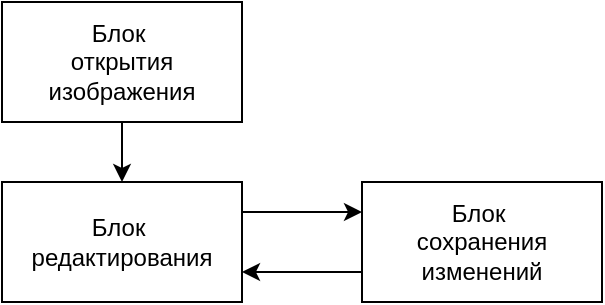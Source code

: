 <mxfile version="17.2.1" type="device" pages="4"><diagram id="qH0pUVN_1m3aq_EHxYd8" name="Page-1"><mxGraphModel dx="766" dy="492" grid="1" gridSize="10" guides="1" tooltips="1" connect="1" arrows="1" fold="1" page="1" pageScale="1" pageWidth="827" pageHeight="1169" math="0" shadow="0"><root><mxCell id="0"/><mxCell id="1" parent="0"/><mxCell id="HdaNx5SQKf_VnmQt4ZHb-2" style="edgeStyle=orthogonalEdgeStyle;rounded=0;orthogonalLoop=1;jettySize=auto;html=1;exitX=0.5;exitY=1;exitDx=0;exitDy=0;" edge="1" parent="1" source="HdaNx5SQKf_VnmQt4ZHb-1"><mxGeometry relative="1" as="geometry"><mxPoint x="100" y="130" as="targetPoint"/></mxGeometry></mxCell><mxCell id="HdaNx5SQKf_VnmQt4ZHb-1" value="Блок&amp;nbsp;&lt;br&gt;открытия изображения" style="rounded=0;whiteSpace=wrap;html=1;" vertex="1" parent="1"><mxGeometry x="40" y="40" width="120" height="60" as="geometry"/></mxCell><mxCell id="HdaNx5SQKf_VnmQt4ZHb-4" style="edgeStyle=orthogonalEdgeStyle;rounded=0;orthogonalLoop=1;jettySize=auto;html=1;exitX=1;exitY=0.25;exitDx=0;exitDy=0;" edge="1" parent="1" source="HdaNx5SQKf_VnmQt4ZHb-3"><mxGeometry relative="1" as="geometry"><mxPoint x="220" y="145" as="targetPoint"/></mxGeometry></mxCell><mxCell id="HdaNx5SQKf_VnmQt4ZHb-3" value="Блок&amp;nbsp;&lt;br&gt;редактирования" style="rounded=0;whiteSpace=wrap;html=1;" vertex="1" parent="1"><mxGeometry x="40" y="130" width="120" height="60" as="geometry"/></mxCell><mxCell id="HdaNx5SQKf_VnmQt4ZHb-6" style="edgeStyle=orthogonalEdgeStyle;rounded=0;orthogonalLoop=1;jettySize=auto;html=1;exitX=0;exitY=0.75;exitDx=0;exitDy=0;entryX=1;entryY=0.75;entryDx=0;entryDy=0;" edge="1" parent="1" source="HdaNx5SQKf_VnmQt4ZHb-5" target="HdaNx5SQKf_VnmQt4ZHb-3"><mxGeometry relative="1" as="geometry"/></mxCell><mxCell id="HdaNx5SQKf_VnmQt4ZHb-5" value="Блок&amp;nbsp;&lt;br&gt;сохранения изменений" style="rounded=0;whiteSpace=wrap;html=1;" vertex="1" parent="1"><mxGeometry x="220" y="130" width="120" height="60" as="geometry"/></mxCell></root></mxGraphModel></diagram><diagram id="Wj5943b3gLg1POHgC5Vb" name="Page-2"><mxGraphModel dx="766" dy="492" grid="1" gridSize="10" guides="1" tooltips="1" connect="1" arrows="1" fold="1" page="1" pageScale="1" pageWidth="827" pageHeight="1169" math="0" shadow="0"><root><mxCell id="0"/><mxCell id="1" parent="0"/><mxCell id="iKLdCug8sCzmd-_m0L4B-2" style="edgeStyle=orthogonalEdgeStyle;rounded=0;orthogonalLoop=1;jettySize=auto;html=1;exitX=0.5;exitY=1;exitDx=0;exitDy=0;" edge="1" parent="1" source="iKLdCug8sCzmd-_m0L4B-1"><mxGeometry relative="1" as="geometry"><mxPoint x="100" y="120" as="targetPoint"/></mxGeometry></mxCell><mxCell id="iKLdCug8sCzmd-_m0L4B-1" value="Начало" style="ellipse;whiteSpace=wrap;html=1;" vertex="1" parent="1"><mxGeometry x="40" y="40" width="120" height="60" as="geometry"/></mxCell><mxCell id="iKLdCug8sCzmd-_m0L4B-4" style="edgeStyle=orthogonalEdgeStyle;rounded=0;orthogonalLoop=1;jettySize=auto;html=1;exitX=0.5;exitY=1;exitDx=0;exitDy=0;" edge="1" parent="1" source="iKLdCug8sCzmd-_m0L4B-3"><mxGeometry relative="1" as="geometry"><mxPoint x="100" y="240" as="targetPoint"/></mxGeometry></mxCell><mxCell id="iKLdCug8sCzmd-_m0L4B-27" style="edgeStyle=orthogonalEdgeStyle;rounded=0;orthogonalLoop=1;jettySize=auto;html=1;exitX=1;exitY=0.5;exitDx=0;exitDy=0;" edge="1" parent="1" source="iKLdCug8sCzmd-_m0L4B-3"><mxGeometry relative="1" as="geometry"><mxPoint x="400" y="340" as="targetPoint"/></mxGeometry></mxCell><mxCell id="iKLdCug8sCzmd-_m0L4B-3" value="Запрос = &quot;POST&quot;?" style="rhombus;whiteSpace=wrap;html=1;" vertex="1" parent="1"><mxGeometry x="40" y="120" width="120" height="80" as="geometry"/></mxCell><mxCell id="iKLdCug8sCzmd-_m0L4B-5" value="да" style="text;html=1;strokeColor=none;fillColor=none;align=center;verticalAlign=middle;whiteSpace=wrap;rounded=0;" vertex="1" parent="1"><mxGeometry x="90" y="200" width="60" height="30" as="geometry"/></mxCell><mxCell id="iKLdCug8sCzmd-_m0L4B-7" style="edgeStyle=orthogonalEdgeStyle;rounded=0;orthogonalLoop=1;jettySize=auto;html=1;exitX=0.5;exitY=1;exitDx=0;exitDy=0;" edge="1" parent="1" source="iKLdCug8sCzmd-_m0L4B-6"><mxGeometry relative="1" as="geometry"><mxPoint x="100" y="320" as="targetPoint"/></mxGeometry></mxCell><mxCell id="iKLdCug8sCzmd-_m0L4B-6" value="Создать экземпляр модели" style="rounded=0;whiteSpace=wrap;html=1;" vertex="1" parent="1"><mxGeometry x="40" y="240" width="120" height="60" as="geometry"/></mxCell><mxCell id="iKLdCug8sCzmd-_m0L4B-10" style="edgeStyle=orthogonalEdgeStyle;rounded=0;orthogonalLoop=1;jettySize=auto;html=1;exitX=0.5;exitY=1;exitDx=0;exitDy=0;entryX=0.5;entryY=0;entryDx=0;entryDy=0;" edge="1" parent="1" source="iKLdCug8sCzmd-_m0L4B-8" target="iKLdCug8sCzmd-_m0L4B-9"><mxGeometry relative="1" as="geometry"/></mxCell><mxCell id="iKLdCug8sCzmd-_m0L4B-21" style="edgeStyle=orthogonalEdgeStyle;rounded=0;orthogonalLoop=1;jettySize=auto;html=1;exitX=1;exitY=0.5;exitDx=0;exitDy=0;" edge="1" parent="1" source="iKLdCug8sCzmd-_m0L4B-8"><mxGeometry relative="1" as="geometry"><mxPoint x="100" y="770" as="targetPoint"/><Array as="points"><mxPoint x="260" y="360"/><mxPoint x="260" y="770"/></Array></mxGeometry></mxCell><mxCell id="iKLdCug8sCzmd-_m0L4B-8" value="Экземпляр&lt;br&gt;&amp;nbsp;действителен?" style="rhombus;whiteSpace=wrap;html=1;" vertex="1" parent="1"><mxGeometry x="40" y="320" width="120" height="80" as="geometry"/></mxCell><mxCell id="iKLdCug8sCzmd-_m0L4B-13" style="edgeStyle=orthogonalEdgeStyle;rounded=0;orthogonalLoop=1;jettySize=auto;html=1;exitX=0.5;exitY=1;exitDx=0;exitDy=0;entryX=0.5;entryY=0;entryDx=0;entryDy=0;" edge="1" parent="1" source="iKLdCug8sCzmd-_m0L4B-9" target="iKLdCug8sCzmd-_m0L4B-12"><mxGeometry relative="1" as="geometry"/></mxCell><mxCell id="iKLdCug8sCzmd-_m0L4B-9" value="Сохранить сессионный ключ" style="rounded=0;whiteSpace=wrap;html=1;" vertex="1" parent="1"><mxGeometry x="40" y="430" width="120" height="60" as="geometry"/></mxCell><mxCell id="iKLdCug8sCzmd-_m0L4B-11" value="да" style="text;html=1;strokeColor=none;fillColor=none;align=center;verticalAlign=middle;whiteSpace=wrap;rounded=0;" vertex="1" parent="1"><mxGeometry x="90" y="390" width="60" height="30" as="geometry"/></mxCell><mxCell id="iKLdCug8sCzmd-_m0L4B-14" style="edgeStyle=orthogonalEdgeStyle;rounded=0;orthogonalLoop=1;jettySize=auto;html=1;exitX=0.5;exitY=1;exitDx=0;exitDy=0;" edge="1" parent="1" source="iKLdCug8sCzmd-_m0L4B-12"><mxGeometry relative="1" as="geometry"><mxPoint x="100" y="600" as="targetPoint"/></mxGeometry></mxCell><mxCell id="iKLdCug8sCzmd-_m0L4B-12" value="Сохранить в базе данных" style="rounded=0;whiteSpace=wrap;html=1;" vertex="1" parent="1"><mxGeometry x="40" y="520" width="120" height="60" as="geometry"/></mxCell><mxCell id="iKLdCug8sCzmd-_m0L4B-16" style="edgeStyle=orthogonalEdgeStyle;rounded=0;orthogonalLoop=1;jettySize=auto;html=1;exitX=0.5;exitY=1;exitDx=0;exitDy=0;" edge="1" parent="1" source="iKLdCug8sCzmd-_m0L4B-15"><mxGeometry relative="1" as="geometry"><mxPoint x="100" y="690" as="targetPoint"/></mxGeometry></mxCell><mxCell id="iKLdCug8sCzmd-_m0L4B-15" value="img_obj&amp;nbsp; присвоить значение текущей формы" style="rounded=0;whiteSpace=wrap;html=1;" vertex="1" parent="1"><mxGeometry x="40" y="600" width="120" height="60" as="geometry"/></mxCell><mxCell id="iKLdCug8sCzmd-_m0L4B-18" style="edgeStyle=orthogonalEdgeStyle;rounded=0;orthogonalLoop=1;jettySize=auto;html=1;exitX=0.5;exitY=1;exitDx=0;exitDy=0;entryX=0.5;entryY=0;entryDx=0;entryDy=0;" edge="1" parent="1" source="iKLdCug8sCzmd-_m0L4B-17" target="iKLdCug8sCzmd-_m0L4B-20"><mxGeometry relative="1" as="geometry"><mxPoint x="100" y="770" as="targetPoint"/></mxGeometry></mxCell><mxCell id="iKLdCug8sCzmd-_m0L4B-17" value="Получить URL изображения" style="rounded=0;whiteSpace=wrap;html=1;" vertex="1" parent="1"><mxGeometry x="40" y="690" width="120" height="60" as="geometry"/></mxCell><mxCell id="iKLdCug8sCzmd-_m0L4B-25" style="edgeStyle=orthogonalEdgeStyle;rounded=0;orthogonalLoop=1;jettySize=auto;html=1;exitX=0.5;exitY=1;exitDx=0;exitDy=0;" edge="1" parent="1" source="iKLdCug8sCzmd-_m0L4B-20"><mxGeometry relative="1" as="geometry"><mxPoint x="100" y="880" as="targetPoint"/></mxGeometry></mxCell><mxCell id="iKLdCug8sCzmd-_m0L4B-20" value="вернуть URL&amp;nbsp;" style="rounded=0;whiteSpace=wrap;html=1;" vertex="1" parent="1"><mxGeometry x="40" y="790" width="120" height="60" as="geometry"/></mxCell><mxCell id="iKLdCug8sCzmd-_m0L4B-22" value="нет" style="text;html=1;strokeColor=none;fillColor=none;align=center;verticalAlign=middle;whiteSpace=wrap;rounded=0;" vertex="1" parent="1"><mxGeometry x="160" y="330" width="60" height="30" as="geometry"/></mxCell><mxCell id="iKLdCug8sCzmd-_m0L4B-26" value="Конец" style="ellipse;whiteSpace=wrap;html=1;" vertex="1" parent="1"><mxGeometry x="40" y="880" width="120" height="60" as="geometry"/></mxCell><mxCell id="iKLdCug8sCzmd-_m0L4B-28" value="нет" style="text;html=1;strokeColor=none;fillColor=none;align=center;verticalAlign=middle;whiteSpace=wrap;rounded=0;" vertex="1" parent="1"><mxGeometry x="180" y="130" width="60" height="30" as="geometry"/></mxCell><mxCell id="iKLdCug8sCzmd-_m0L4B-30" style="edgeStyle=orthogonalEdgeStyle;rounded=0;orthogonalLoop=1;jettySize=auto;html=1;exitX=0.5;exitY=1;exitDx=0;exitDy=0;" edge="1" parent="1" source="iKLdCug8sCzmd-_m0L4B-29"><mxGeometry relative="1" as="geometry"><mxPoint x="100" y="860" as="targetPoint"/><Array as="points"><mxPoint x="400" y="860"/><mxPoint x="200" y="860"/></Array></mxGeometry></mxCell><mxCell id="iKLdCug8sCzmd-_m0L4B-29" value="вернуть пустой символ&amp;nbsp;" style="rounded=0;whiteSpace=wrap;html=1;" vertex="1" parent="1"><mxGeometry x="340" y="340" width="120" height="60" as="geometry"/></mxCell></root></mxGraphModel></diagram><diagram id="LrdW2fuR_dXH_iS_Kt-4" name="Page-3"><mxGraphModel dx="766" dy="492" grid="1" gridSize="10" guides="1" tooltips="1" connect="1" arrows="1" fold="1" page="1" pageScale="1" pageWidth="827" pageHeight="1169" math="0" shadow="0"><root><mxCell id="0"/><mxCell id="1" parent="0"/><mxCell id="SUDOEzXIcf7YX9BClBFu-2" style="edgeStyle=orthogonalEdgeStyle;rounded=0;orthogonalLoop=1;jettySize=auto;html=1;exitX=0.5;exitY=1;exitDx=0;exitDy=0;" edge="1" parent="1" source="SUDOEzXIcf7YX9BClBFu-1"><mxGeometry relative="1" as="geometry"><mxPoint x="100" y="120" as="targetPoint"/></mxGeometry></mxCell><mxCell id="SUDOEzXIcf7YX9BClBFu-1" value="Начало" style="ellipse;whiteSpace=wrap;html=1;" vertex="1" parent="1"><mxGeometry x="40" y="40" width="120" height="60" as="geometry"/></mxCell><mxCell id="SUDOEzXIcf7YX9BClBFu-4" style="edgeStyle=orthogonalEdgeStyle;rounded=0;orthogonalLoop=1;jettySize=auto;html=1;exitX=0.5;exitY=1;exitDx=0;exitDy=0;" edge="1" parent="1" source="SUDOEzXIcf7YX9BClBFu-3"><mxGeometry relative="1" as="geometry"><mxPoint x="100" y="200" as="targetPoint"/></mxGeometry></mxCell><mxCell id="SUDOEzXIcf7YX9BClBFu-3" value="Получить URL изображения" style="rounded=0;whiteSpace=wrap;html=1;" vertex="1" parent="1"><mxGeometry x="40" y="120" width="120" height="60" as="geometry"/></mxCell><mxCell id="SUDOEzXIcf7YX9BClBFu-6" style="edgeStyle=orthogonalEdgeStyle;rounded=0;orthogonalLoop=1;jettySize=auto;html=1;exitX=0.5;exitY=1;exitDx=0;exitDy=0;" edge="1" parent="1" source="SUDOEzXIcf7YX9BClBFu-5"><mxGeometry relative="1" as="geometry"><mxPoint x="100" y="280" as="targetPoint"/></mxGeometry></mxCell><mxCell id="SUDOEzXIcf7YX9BClBFu-5" value="Получить имя файла и его формат&amp;nbsp;" style="rounded=0;whiteSpace=wrap;html=1;" vertex="1" parent="1"><mxGeometry x="40" y="200" width="120" height="60" as="geometry"/></mxCell><mxCell id="SUDOEzXIcf7YX9BClBFu-8" style="edgeStyle=orthogonalEdgeStyle;rounded=0;orthogonalLoop=1;jettySize=auto;html=1;exitX=1;exitY=0.5;exitDx=0;exitDy=0;" edge="1" parent="1" source="SUDOEzXIcf7YX9BClBFu-7"><mxGeometry relative="1" as="geometry"><mxPoint x="240" y="350" as="targetPoint"/><Array as="points"><mxPoint x="240" y="320"/><mxPoint x="240" y="350"/></Array></mxGeometry></mxCell><mxCell id="SUDOEzXIcf7YX9BClBFu-10" style="edgeStyle=orthogonalEdgeStyle;rounded=0;orthogonalLoop=1;jettySize=auto;html=1;exitX=0.5;exitY=1;exitDx=0;exitDy=0;" edge="1" parent="1" source="SUDOEzXIcf7YX9BClBFu-7"><mxGeometry relative="1" as="geometry"><mxPoint x="100" y="460" as="targetPoint"/></mxGeometry></mxCell><mxCell id="SUDOEzXIcf7YX9BClBFu-7" value="формат = jpg" style="rhombus;whiteSpace=wrap;html=1;" vertex="1" parent="1"><mxGeometry x="40" y="280" width="120" height="80" as="geometry"/></mxCell><mxCell id="SUDOEzXIcf7YX9BClBFu-11" style="edgeStyle=orthogonalEdgeStyle;rounded=0;orthogonalLoop=1;jettySize=auto;html=1;exitX=0.5;exitY=1;exitDx=0;exitDy=0;" edge="1" parent="1" source="SUDOEzXIcf7YX9BClBFu-9"><mxGeometry relative="1" as="geometry"><mxPoint x="100" y="430" as="targetPoint"/><Array as="points"><mxPoint x="240" y="430"/></Array></mxGeometry></mxCell><mxCell id="SUDOEzXIcf7YX9BClBFu-9" value="Сделать формат &quot;JPEG&quot;" style="rounded=0;whiteSpace=wrap;html=1;" vertex="1" parent="1"><mxGeometry x="180" y="350" width="120" height="60" as="geometry"/></mxCell><mxCell id="SUDOEzXIcf7YX9BClBFu-13" style="edgeStyle=orthogonalEdgeStyle;rounded=0;orthogonalLoop=1;jettySize=auto;html=1;exitX=0.5;exitY=1;exitDx=0;exitDy=0;" edge="1" parent="1" source="SUDOEzXIcf7YX9BClBFu-12"><mxGeometry relative="1" as="geometry"><mxPoint x="100" y="540" as="targetPoint"/></mxGeometry></mxCell><mxCell id="SUDOEzXIcf7YX9BClBFu-12" value="Открыть изображение" style="rounded=0;whiteSpace=wrap;html=1;" vertex="1" parent="1"><mxGeometry x="40" y="460" width="120" height="60" as="geometry"/></mxCell><mxCell id="SUDOEzXIcf7YX9BClBFu-15" style="edgeStyle=orthogonalEdgeStyle;rounded=0;orthogonalLoop=1;jettySize=auto;html=1;exitX=0.5;exitY=1;exitDx=0;exitDy=0;" edge="1" parent="1" source="SUDOEzXIcf7YX9BClBFu-14"><mxGeometry relative="1" as="geometry"><mxPoint x="510" y="120" as="targetPoint"/><Array as="points"><mxPoint x="100" y="620"/><mxPoint x="320" y="620"/><mxPoint x="320" y="90"/><mxPoint x="510" y="90"/></Array></mxGeometry></mxCell><mxCell id="SUDOEzXIcf7YX9BClBFu-14" value="Применить редактирование" style="rounded=0;whiteSpace=wrap;html=1;" vertex="1" parent="1"><mxGeometry x="40" y="540" width="120" height="60" as="geometry"/></mxCell><mxCell id="SUDOEzXIcf7YX9BClBFu-17" style="edgeStyle=orthogonalEdgeStyle;rounded=0;orthogonalLoop=1;jettySize=auto;html=1;exitX=0.5;exitY=1;exitDx=0;exitDy=0;" edge="1" parent="1" source="SUDOEzXIcf7YX9BClBFu-16" target="SUDOEzXIcf7YX9BClBFu-18"><mxGeometry relative="1" as="geometry"><mxPoint x="510" y="200" as="targetPoint"/></mxGeometry></mxCell><mxCell id="SUDOEzXIcf7YX9BClBFu-16" value="Сохранить сессионный ключ" style="rounded=0;whiteSpace=wrap;html=1;" vertex="1" parent="1"><mxGeometry x="450" y="120" width="120" height="60" as="geometry"/></mxCell><mxCell id="SUDOEzXIcf7YX9BClBFu-19" style="edgeStyle=orthogonalEdgeStyle;rounded=0;orthogonalLoop=1;jettySize=auto;html=1;exitX=0.5;exitY=1;exitDx=0;exitDy=0;" edge="1" parent="1" source="SUDOEzXIcf7YX9BClBFu-18"><mxGeometry relative="1" as="geometry"><mxPoint x="510" y="290" as="targetPoint"/></mxGeometry></mxCell><mxCell id="SUDOEzXIcf7YX9BClBFu-18" value="Сохранить изображение в форме" style="rounded=0;whiteSpace=wrap;html=1;" vertex="1" parent="1"><mxGeometry x="450" y="210" width="120" height="60" as="geometry"/></mxCell><mxCell id="5dS_n6iyEgArcnwYhmsr-1" style="edgeStyle=orthogonalEdgeStyle;rounded=0;orthogonalLoop=1;jettySize=auto;html=1;exitX=0.5;exitY=1;exitDx=0;exitDy=0;" edge="1" parent="1" source="SUDOEzXIcf7YX9BClBFu-20" target="5dS_n6iyEgArcnwYhmsr-2"><mxGeometry relative="1" as="geometry"><mxPoint x="510" y="380" as="targetPoint"/></mxGeometry></mxCell><mxCell id="SUDOEzXIcf7YX9BClBFu-20" value="Сохранить форму" style="rounded=0;whiteSpace=wrap;html=1;" vertex="1" parent="1"><mxGeometry x="450" y="290" width="120" height="60" as="geometry"/></mxCell><mxCell id="5dS_n6iyEgArcnwYhmsr-3" style="edgeStyle=orthogonalEdgeStyle;rounded=0;orthogonalLoop=1;jettySize=auto;html=1;exitX=0.5;exitY=1;exitDx=0;exitDy=0;" edge="1" parent="1" source="5dS_n6iyEgArcnwYhmsr-2"><mxGeometry relative="1" as="geometry"><mxPoint x="510" y="460" as="targetPoint"/></mxGeometry></mxCell><mxCell id="5dS_n6iyEgArcnwYhmsr-2" value="Вернуть URL" style="rounded=0;whiteSpace=wrap;html=1;" vertex="1" parent="1"><mxGeometry x="450" y="380" width="120" height="60" as="geometry"/></mxCell><mxCell id="5dS_n6iyEgArcnwYhmsr-4" value="Конец" style="ellipse;whiteSpace=wrap;html=1;" vertex="1" parent="1"><mxGeometry x="450" y="460" width="120" height="60" as="geometry"/></mxCell></root></mxGraphModel></diagram><diagram id="n50085NsNpEDFWk4yR-P" name="Page-4"><mxGraphModel dx="766" dy="492" grid="1" gridSize="10" guides="1" tooltips="1" connect="1" arrows="1" fold="1" page="1" pageScale="1" pageWidth="827" pageHeight="1169" math="0" shadow="0"><root><mxCell id="0"/><mxCell id="1" parent="0"/><mxCell id="MX7X2qIhgV6K1SvdcsBG-2" style="edgeStyle=orthogonalEdgeStyle;rounded=0;orthogonalLoop=1;jettySize=auto;html=1;exitX=0.5;exitY=1;exitDx=0;exitDy=0;" edge="1" parent="1" source="MX7X2qIhgV6K1SvdcsBG-1"><mxGeometry relative="1" as="geometry"><mxPoint x="100" y="120" as="targetPoint"/></mxGeometry></mxCell><mxCell id="MX7X2qIhgV6K1SvdcsBG-1" value="начало" style="ellipse;whiteSpace=wrap;html=1;" vertex="1" parent="1"><mxGeometry x="40" y="40" width="120" height="60" as="geometry"/></mxCell><mxCell id="MX7X2qIhgV6K1SvdcsBG-4" style="edgeStyle=orthogonalEdgeStyle;rounded=0;orthogonalLoop=1;jettySize=auto;html=1;exitX=0.5;exitY=1;exitDx=0;exitDy=0;" edge="1" parent="1" source="MX7X2qIhgV6K1SvdcsBG-3"><mxGeometry relative="1" as="geometry"><mxPoint x="100" y="200" as="targetPoint"/></mxGeometry></mxCell><mxCell id="MX7X2qIhgV6K1SvdcsBG-3" value="Получить все изображения из сессии, кроме текущего" style="rounded=0;whiteSpace=wrap;html=1;" vertex="1" parent="1"><mxGeometry x="40" y="120" width="120" height="60" as="geometry"/></mxCell><mxCell id="MX7X2qIhgV6K1SvdcsBG-8" style="edgeStyle=orthogonalEdgeStyle;rounded=0;orthogonalLoop=1;jettySize=auto;html=1;exitX=0.5;exitY=1;exitDx=0;exitDy=0;entryX=0.5;entryY=0;entryDx=0;entryDy=0;" edge="1" parent="1" source="MX7X2qIhgV6K1SvdcsBG-5" target="MX7X2qIhgV6K1SvdcsBG-7"><mxGeometry relative="1" as="geometry"/></mxCell><mxCell id="MX7X2qIhgV6K1SvdcsBG-5" value="&lt;span style=&quot;color: rgb(0 , 0 , 0) ; font-family: &amp;#34;helvetica&amp;#34; ; font-size: 12px ; font-style: normal ; font-weight: 400 ; letter-spacing: normal ; text-align: center ; text-indent: 0px ; text-transform: none ; word-spacing: 0px ; background-color: rgb(248 , 249 , 250) ; display: inline ; float: none&quot;&gt;Удалить все изображения из сессии, кроме текущего&lt;/span&gt;" style="rounded=0;whiteSpace=wrap;html=1;" vertex="1" parent="1"><mxGeometry x="40" y="200" width="120" height="60" as="geometry"/></mxCell><mxCell id="MX7X2qIhgV6K1SvdcsBG-7" value="конец" style="ellipse;whiteSpace=wrap;html=1;" vertex="1" parent="1"><mxGeometry x="40" y="290" width="120" height="60" as="geometry"/></mxCell></root></mxGraphModel></diagram></mxfile>